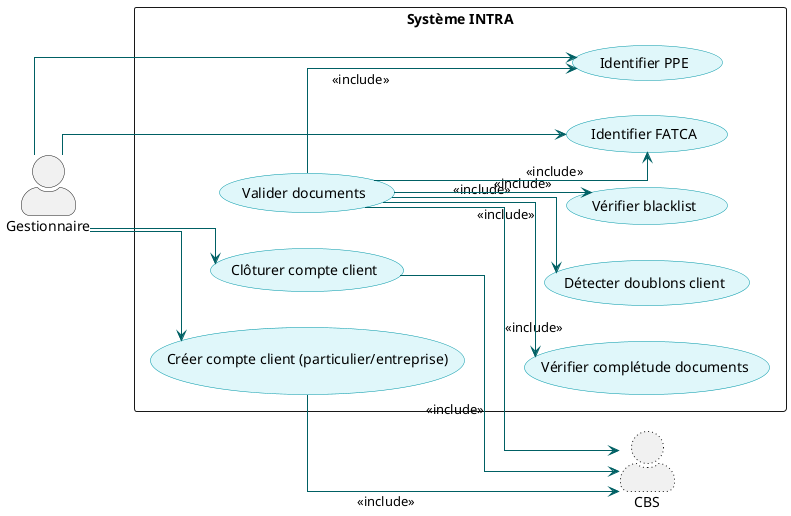 @startuml GestionCompteClient
skinparam actorStyle awesome
skinparam usecase {
    BackgroundColor #E0F7FA
    BorderColor #0097A7
    ArrowColor #006064
}
skinparam packageStyle rectangle
skinparam linetype ortho
left to right direction

actor "Gestionnaire" as Gestionnaire

actor "CBS" as CBS #line.dotted

package "Système INTRA" as INTRA {
    usecase "Créer compte client (particulier/entreprise)" as Creation
    usecase "Clôturer compte client" as Cloture
    usecase "Valider documents" as ValiderDocs
    usecase "Vérifier complétude documents" as Completdocs
    usecase "Détecter doublons client" as Doublon
    usecase "Vérifier blacklist" as Blacklist
    usecase "Identifier PPE" as PPE
    usecase "Identifier FATCA" as FATCA
}

Gestionnaire --> Creation
Gestionnaire --> Cloture
Creation --> CBS : <<include>>
Cloture --> CBS : <<include>>

Gestionnaire --> PPE
Gestionnaire --> FATCA
ValiderDocs --> CBS : <<include>>

ValiderDocs --> Completdocs : <<include>>
ValiderDocs --> Doublon : <<include>>
ValiderDocs --> Blacklist : <<include>>
ValiderDocs --> PPE : <<include>>
ValiderDocs --> FATCA : <<include>>

@enduml